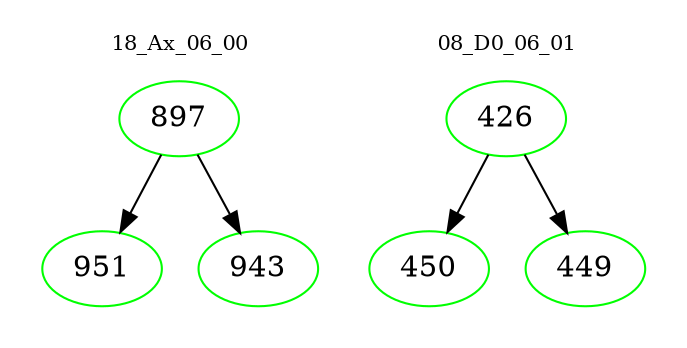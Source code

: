 digraph{
subgraph cluster_0 {
color = white
label = "18_Ax_06_00";
fontsize=10;
T0_897 [label="897", color="green"]
T0_897 -> T0_951 [color="black"]
T0_951 [label="951", color="green"]
T0_897 -> T0_943 [color="black"]
T0_943 [label="943", color="green"]
}
subgraph cluster_1 {
color = white
label = "08_D0_06_01";
fontsize=10;
T1_426 [label="426", color="green"]
T1_426 -> T1_450 [color="black"]
T1_450 [label="450", color="green"]
T1_426 -> T1_449 [color="black"]
T1_449 [label="449", color="green"]
}
}
